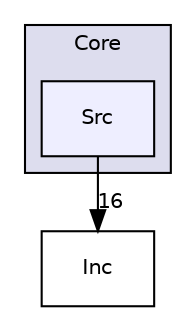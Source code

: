 digraph "Core/Src" {
  compound=true
  node [ fontsize="10", fontname="Helvetica"];
  edge [ labelfontsize="10", labelfontname="Helvetica"];
  subgraph clusterdir_c6310732a22f63c0c2fc5595561e68f1 {
    graph [ bgcolor="#ddddee", pencolor="black", label="Core" fontname="Helvetica", fontsize="10", URL="dir_c6310732a22f63c0c2fc5595561e68f1.html"]
  dir_b596f468b52957496e4f78b80e029268 [shape=box, label="Src", style="filled", fillcolor="#eeeeff", pencolor="black", URL="dir_b596f468b52957496e4f78b80e029268.html"];
  }
  dir_e2489e887f17afa3cbc07a4ec152cdd2 [shape=box label="Inc" URL="dir_e2489e887f17afa3cbc07a4ec152cdd2.html"];
  dir_b596f468b52957496e4f78b80e029268->dir_e2489e887f17afa3cbc07a4ec152cdd2 [headlabel="16", labeldistance=1.5 headhref="dir_000002_000001.html"];
}
